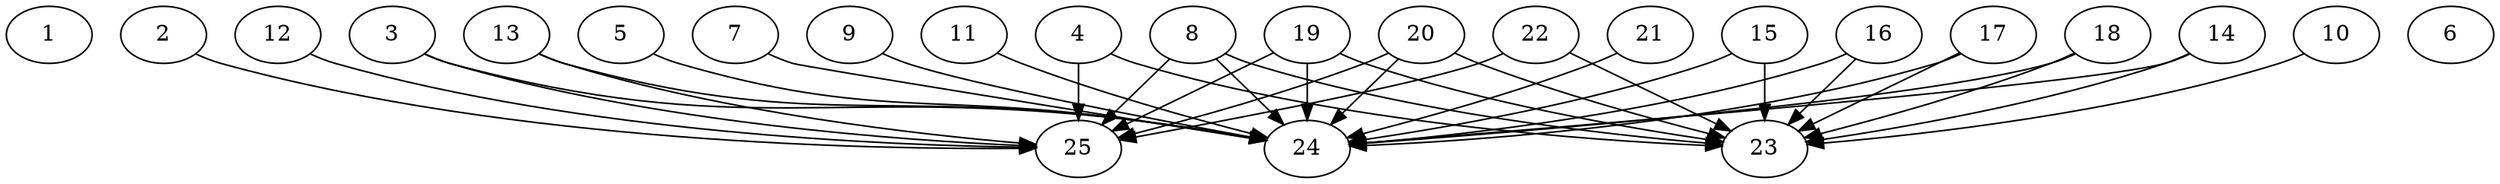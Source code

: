 // DAG automatically generated by daggen at Thu Oct  3 14:00:39 2019
// ./daggen --dot -n 25 --ccr 0.5 --fat 0.9 --regular 0.5 --density 0.9 --mindata 5242880 --maxdata 52428800 
digraph G {
  1 [size="45475840", alpha="0.04", expect_size="22737920"] 
  2 [size="11218944", alpha="0.06", expect_size="5609472"] 
  2 -> 25 [size ="5609472"]
  3 [size="49113088", alpha="0.05", expect_size="24556544"] 
  3 -> 24 [size ="24556544"]
  3 -> 25 [size ="24556544"]
  4 [size="27553792", alpha="0.08", expect_size="13776896"] 
  4 -> 23 [size ="13776896"]
  4 -> 25 [size ="13776896"]
  5 [size="91985920", alpha="0.14", expect_size="45992960"] 
  5 -> 24 [size ="45992960"]
  6 [size="43653120", alpha="0.09", expect_size="21826560"] 
  7 [size="62531584", alpha="0.06", expect_size="31265792"] 
  7 -> 24 [size ="31265792"]
  8 [size="21497856", alpha="0.14", expect_size="10748928"] 
  8 -> 23 [size ="10748928"]
  8 -> 24 [size ="10748928"]
  8 -> 25 [size ="10748928"]
  9 [size="19963904", alpha="0.10", expect_size="9981952"] 
  9 -> 24 [size ="9981952"]
  10 [size="98988032", alpha="0.05", expect_size="49494016"] 
  10 -> 23 [size ="49494016"]
  11 [size="36401152", alpha="0.18", expect_size="18200576"] 
  11 -> 24 [size ="18200576"]
  12 [size="56367104", alpha="0.06", expect_size="28183552"] 
  12 -> 25 [size ="28183552"]
  13 [size="83750912", alpha="0.04", expect_size="41875456"] 
  13 -> 24 [size ="41875456"]
  13 -> 25 [size ="41875456"]
  14 [size="11087872", alpha="0.00", expect_size="5543936"] 
  14 -> 23 [size ="5543936"]
  14 -> 24 [size ="5543936"]
  15 [size="50976768", alpha="0.07", expect_size="25488384"] 
  15 -> 23 [size ="25488384"]
  15 -> 24 [size ="25488384"]
  16 [size="23957504", alpha="0.10", expect_size="11978752"] 
  16 -> 23 [size ="11978752"]
  16 -> 24 [size ="11978752"]
  17 [size="65806336", alpha="0.18", expect_size="32903168"] 
  17 -> 23 [size ="32903168"]
  17 -> 24 [size ="32903168"]
  18 [size="96049152", alpha="0.02", expect_size="48024576"] 
  18 -> 23 [size ="48024576"]
  18 -> 24 [size ="48024576"]
  19 [size="70012928", alpha="0.12", expect_size="35006464"] 
  19 -> 23 [size ="35006464"]
  19 -> 24 [size ="35006464"]
  19 -> 25 [size ="35006464"]
  20 [size="22390784", alpha="0.02", expect_size="11195392"] 
  20 -> 23 [size ="11195392"]
  20 -> 24 [size ="11195392"]
  20 -> 25 [size ="11195392"]
  21 [size="45907968", alpha="0.19", expect_size="22953984"] 
  21 -> 24 [size ="22953984"]
  22 [size="37754880", alpha="0.17", expect_size="18877440"] 
  22 -> 23 [size ="18877440"]
  22 -> 25 [size ="18877440"]
  23 [size="63856640", alpha="0.03", expect_size="31928320"] 
  24 [size="82845696", alpha="0.12", expect_size="41422848"] 
  25 [size="83308544", alpha="0.19", expect_size="41654272"] 
}
